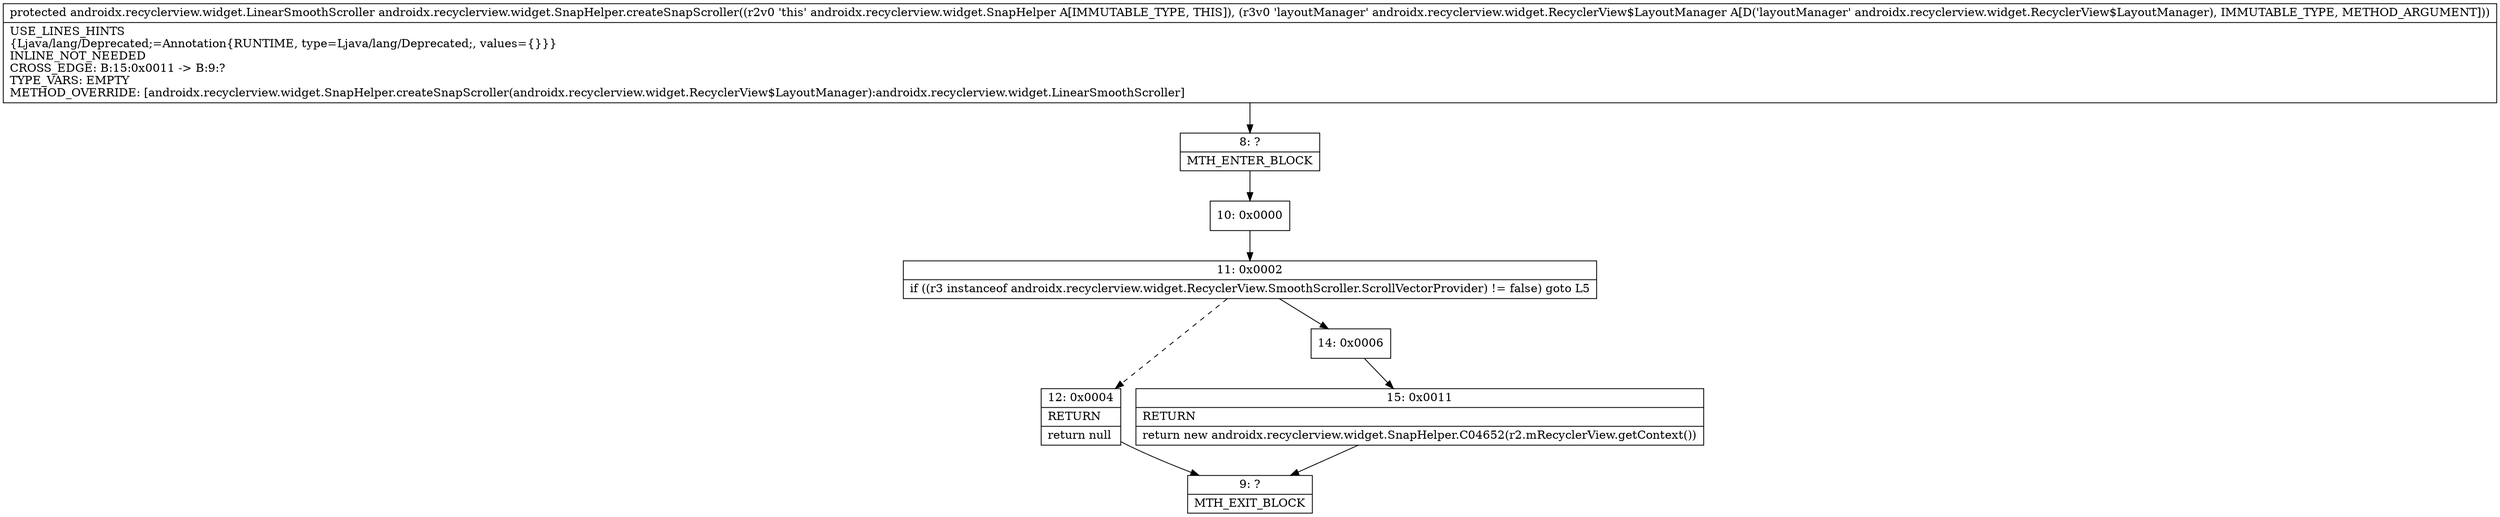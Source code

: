 digraph "CFG forandroidx.recyclerview.widget.SnapHelper.createSnapScroller(Landroidx\/recyclerview\/widget\/RecyclerView$LayoutManager;)Landroidx\/recyclerview\/widget\/LinearSmoothScroller;" {
Node_8 [shape=record,label="{8\:\ ?|MTH_ENTER_BLOCK\l}"];
Node_10 [shape=record,label="{10\:\ 0x0000}"];
Node_11 [shape=record,label="{11\:\ 0x0002|if ((r3 instanceof androidx.recyclerview.widget.RecyclerView.SmoothScroller.ScrollVectorProvider) != false) goto L5\l}"];
Node_12 [shape=record,label="{12\:\ 0x0004|RETURN\l|return null\l}"];
Node_9 [shape=record,label="{9\:\ ?|MTH_EXIT_BLOCK\l}"];
Node_14 [shape=record,label="{14\:\ 0x0006}"];
Node_15 [shape=record,label="{15\:\ 0x0011|RETURN\l|return new androidx.recyclerview.widget.SnapHelper.C04652(r2.mRecyclerView.getContext())\l}"];
MethodNode[shape=record,label="{protected androidx.recyclerview.widget.LinearSmoothScroller androidx.recyclerview.widget.SnapHelper.createSnapScroller((r2v0 'this' androidx.recyclerview.widget.SnapHelper A[IMMUTABLE_TYPE, THIS]), (r3v0 'layoutManager' androidx.recyclerview.widget.RecyclerView$LayoutManager A[D('layoutManager' androidx.recyclerview.widget.RecyclerView$LayoutManager), IMMUTABLE_TYPE, METHOD_ARGUMENT]))  | USE_LINES_HINTS\l\{Ljava\/lang\/Deprecated;=Annotation\{RUNTIME, type=Ljava\/lang\/Deprecated;, values=\{\}\}\}\lINLINE_NOT_NEEDED\lCROSS_EDGE: B:15:0x0011 \-\> B:9:?\lTYPE_VARS: EMPTY\lMETHOD_OVERRIDE: [androidx.recyclerview.widget.SnapHelper.createSnapScroller(androidx.recyclerview.widget.RecyclerView$LayoutManager):androidx.recyclerview.widget.LinearSmoothScroller]\l}"];
MethodNode -> Node_8;Node_8 -> Node_10;
Node_10 -> Node_11;
Node_11 -> Node_12[style=dashed];
Node_11 -> Node_14;
Node_12 -> Node_9;
Node_14 -> Node_15;
Node_15 -> Node_9;
}

